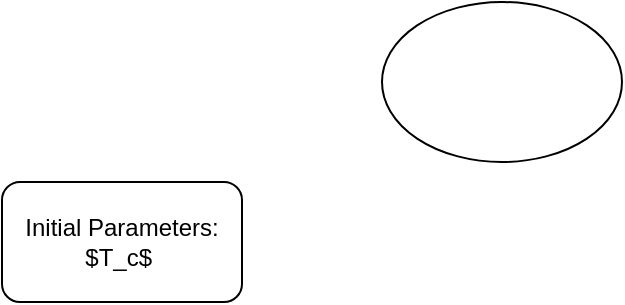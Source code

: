 <mxfile>
    <diagram id="kQ5cy9JME-9WnE6tjvFJ" name="Page-1">
        <mxGraphModel dx="1351" dy="802" grid="1" gridSize="10" guides="1" tooltips="1" connect="1" arrows="1" fold="1" page="1" pageScale="1" pageWidth="1250" pageHeight="900" math="1" shadow="0">
            <root>
                <mxCell id="0"/>
                <mxCell id="1" parent="0"/>
                <mxCell id="2" value="Initial Parameters: $T_c$&amp;nbsp;" style="rounded=1;whiteSpace=wrap;html=1;" vertex="1" parent="1">
                    <mxGeometry x="190" y="270" width="120" height="60" as="geometry"/>
                </mxCell>
                <mxCell id="4" value="" style="ellipse;whiteSpace=wrap;html=1;" vertex="1" parent="1">
                    <mxGeometry x="380" y="180" width="120" height="80" as="geometry"/>
                </mxCell>
            </root>
        </mxGraphModel>
    </diagram>
</mxfile>